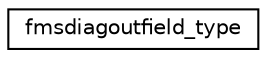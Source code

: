 digraph "Graphical Class Hierarchy"
{
 // INTERACTIVE_SVG=YES
 // LATEX_PDF_SIZE
  edge [fontname="Helvetica",fontsize="10",labelfontname="Helvetica",labelfontsize="10"];
  node [fontname="Helvetica",fontsize="10",shape=record];
  rankdir="LR";
  Node0 [label="fmsdiagoutfield_type",height=0.2,width=0.4,color="black", fillcolor="white", style="filled",URL="$group__fms__diag__outfield__mod.html#structfms__diag__outfield__mod_1_1fmsdiagoutfield__type",tooltip="Class fmsDiagOutfield_type (along with class ms_diag_outfield_index_type ) contain information used i..."];
}
